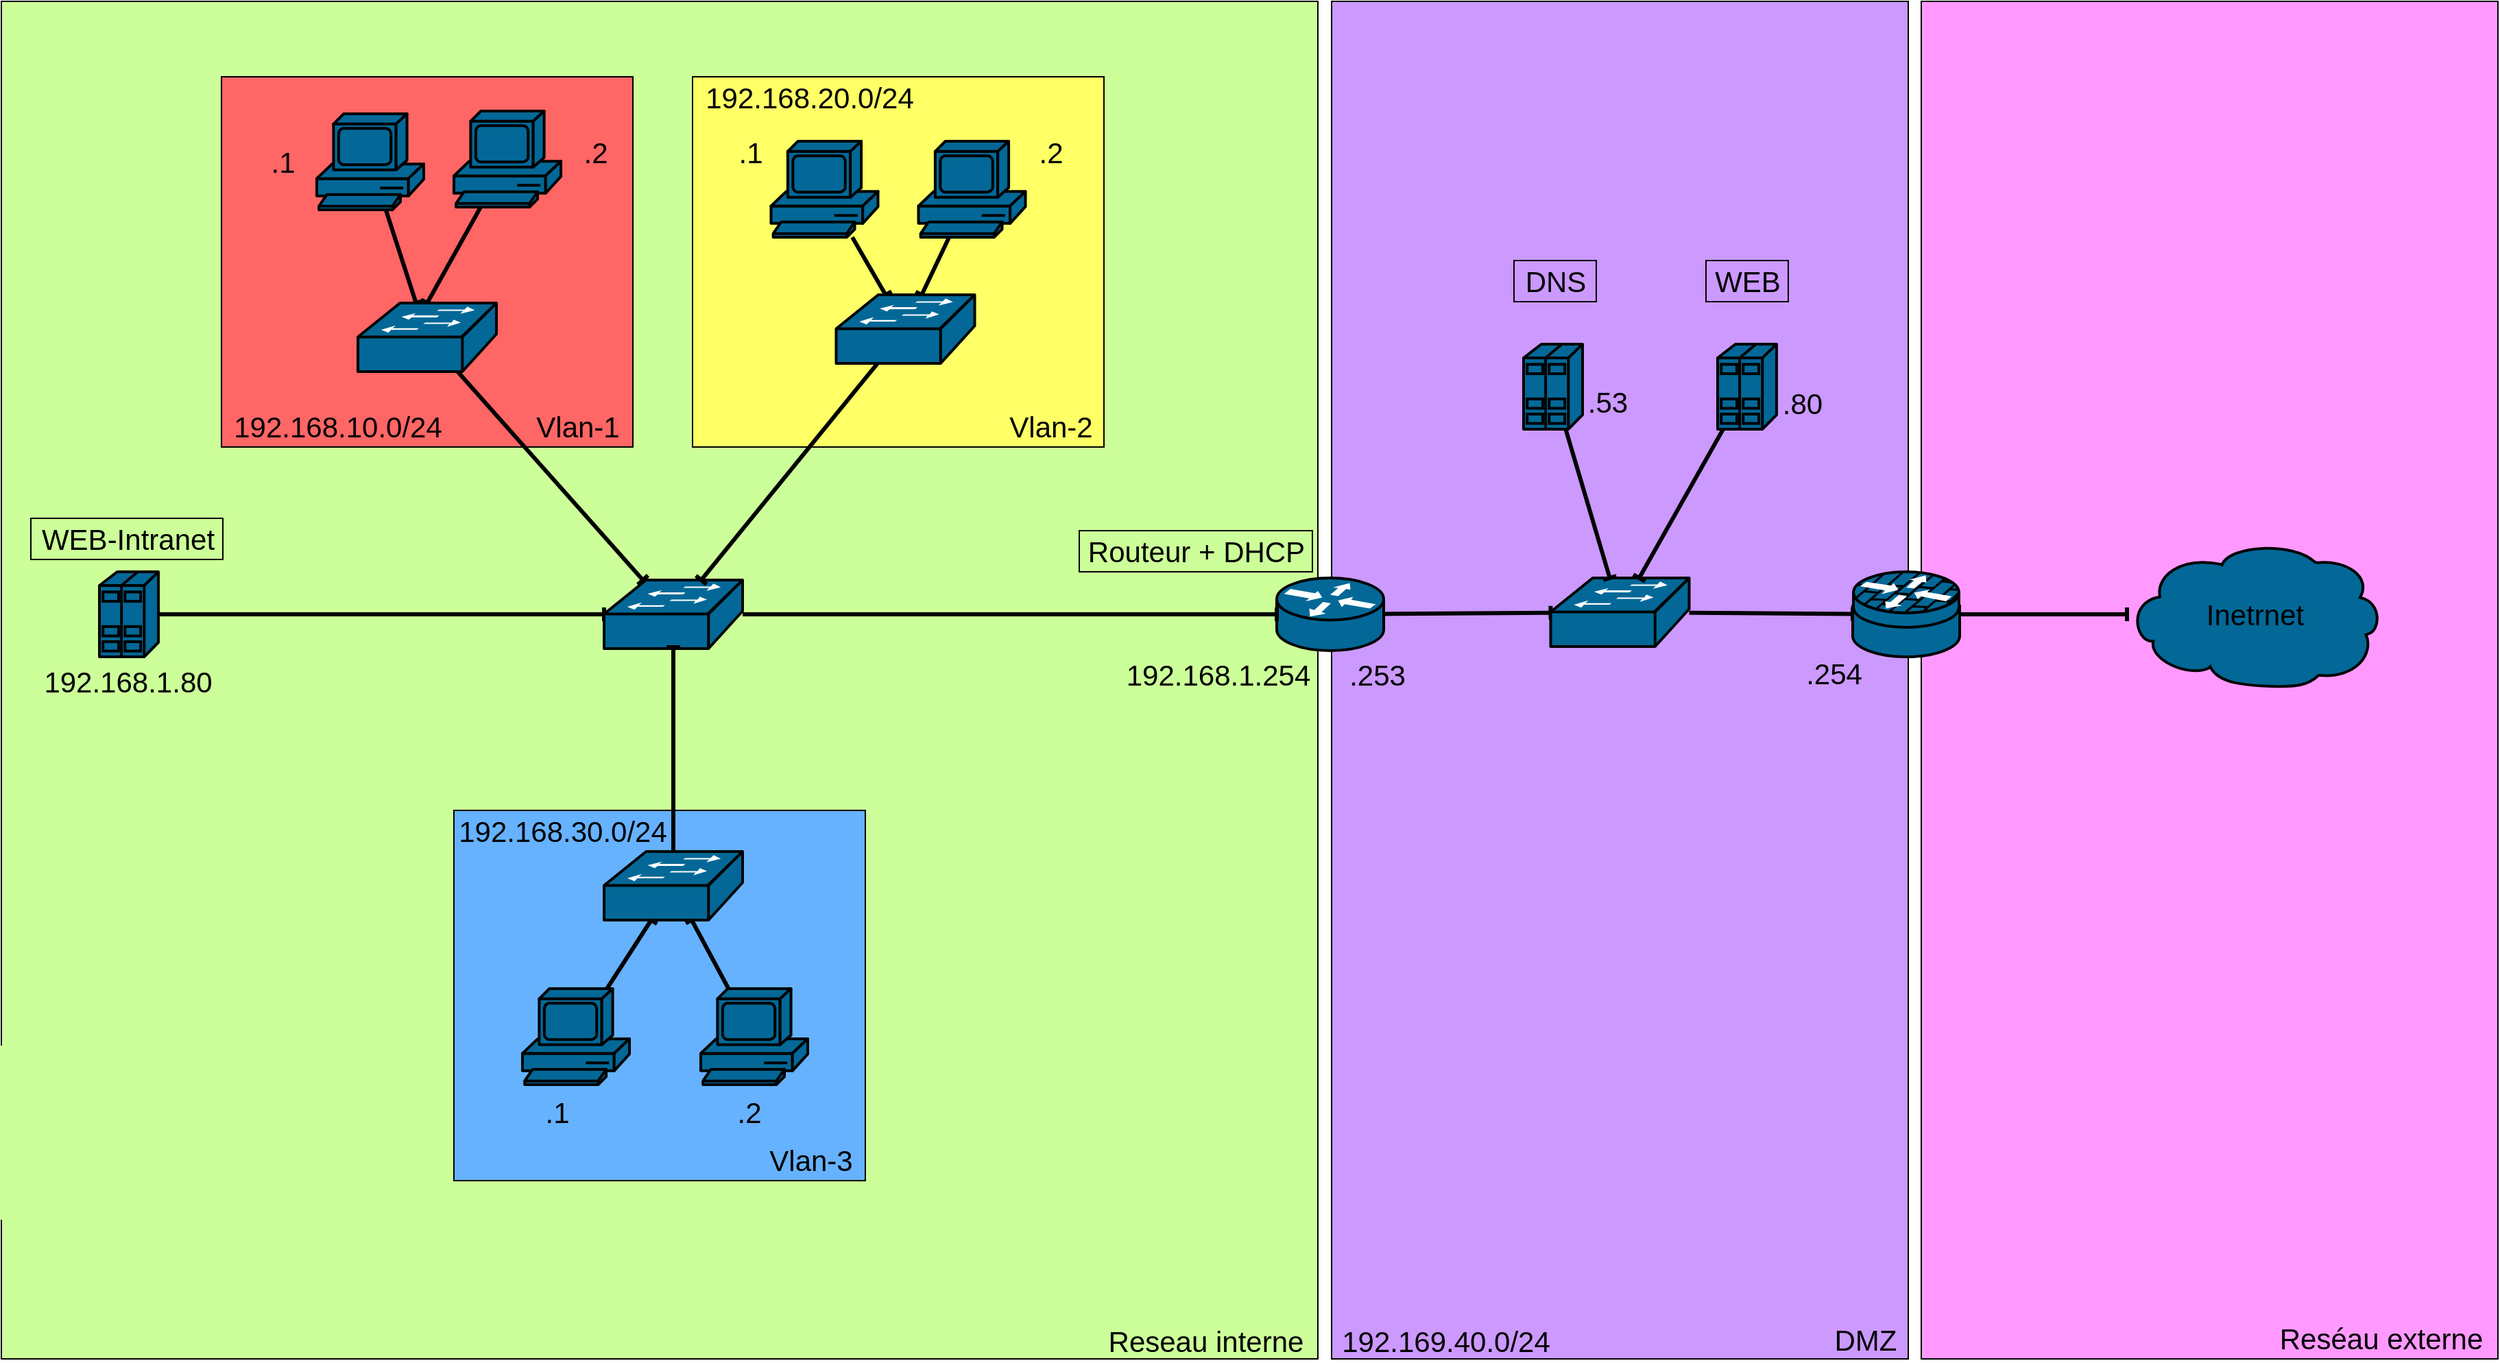 <mxfile>
    <diagram id="-jtY2hsfW_GyJ5_EmQyq" name="Page-1">
        <mxGraphModel dx="2185" dy="418" grid="1" gridSize="10" guides="1" tooltips="1" connect="1" arrows="1" fold="1" page="1" pageScale="1" pageWidth="827" pageHeight="1169" background="#ffffff" math="0" shadow="0">
            <root>
                <mxCell id="0"/>
                <mxCell id="1" parent="0"/>
                <mxCell id="69" value="" style="whiteSpace=wrap;html=1;fontColor=#000000;strokeColor=#000000;fillColor=#FF99FF;fontSize=21;" parent="1" vertex="1">
                    <mxGeometry x="970" y="80" width="420.5" height="990" as="geometry"/>
                </mxCell>
                <mxCell id="49" value="" style="whiteSpace=wrap;html=1;fontColor=#000000;strokeColor=#000000;fillColor=#CC99FF;fontSize=21;" parent="1" vertex="1">
                    <mxGeometry x="540" y="80" width="420.5" height="990" as="geometry"/>
                </mxCell>
                <mxCell id="30" value="" style="whiteSpace=wrap;html=1;fontColor=#000000;strokeColor=#000000;fillColor=#CCFF99;fontSize=21;" parent="1" vertex="1">
                    <mxGeometry x="-430" y="80" width="960" height="990" as="geometry"/>
                </mxCell>
                <mxCell id="27" value="" style="whiteSpace=wrap;html=1;fillColor=#66B2FF;strokeColor=#000000;fontSize=21;" parent="1" vertex="1">
                    <mxGeometry x="-100" y="670" width="300" height="270" as="geometry"/>
                </mxCell>
                <mxCell id="25" value="" style="whiteSpace=wrap;html=1;fillColor=#FFFF66;strokeColor=#000000;fontSize=21;" parent="1" vertex="1">
                    <mxGeometry x="74" y="135" width="300" height="270" as="geometry"/>
                </mxCell>
                <mxCell id="24" value="" style="whiteSpace=wrap;html=1;fillColor=#FF6666;strokeColor=#000000;fontSize=21;" parent="1" vertex="1">
                    <mxGeometry x="-269.5" y="135" width="300" height="270" as="geometry"/>
                </mxCell>
                <mxCell id="47" style="edgeStyle=none;html=1;fontColor=#000000;endArrow=baseDash;endFill=0;strokeColor=#000000;strokeWidth=3;fontSize=21;" parent="1" source="2" target="6" edge="1">
                    <mxGeometry relative="1" as="geometry"/>
                </mxCell>
                <mxCell id="2" value="" style="shape=mxgraph.cisco.routers.router;sketch=0;html=1;pointerEvents=1;dashed=0;fillColor=#036897;strokeColor=#000000;strokeWidth=2;verticalLabelPosition=bottom;verticalAlign=top;align=center;outlineConnect=0;fontSize=21;" parent="1" vertex="1">
                    <mxGeometry x="500" y="500.5" width="78" height="53" as="geometry"/>
                </mxCell>
                <mxCell id="44" style="edgeStyle=none;html=1;fontColor=#000000;endArrow=baseDash;endFill=0;strokeColor=#000000;strokeWidth=3;fontSize=21;" parent="1" source="4" target="5" edge="1">
                    <mxGeometry relative="1" as="geometry"/>
                </mxCell>
                <mxCell id="4" value="" style="shape=mxgraph.cisco.servers.standard_host;sketch=0;html=1;pointerEvents=1;dashed=0;fillColor=#036897;strokeColor=#000000;strokeWidth=2;verticalLabelPosition=bottom;verticalAlign=top;align=center;outlineConnect=0;fontSize=21;" parent="1" vertex="1">
                    <mxGeometry x="-358.5" y="496" width="43" height="62" as="geometry"/>
                </mxCell>
                <mxCell id="46" style="edgeStyle=none;html=1;fontColor=#000000;endArrow=baseDash;endFill=0;strokeColor=#000000;strokeWidth=3;fontSize=21;" parent="1" source="5" target="2" edge="1">
                    <mxGeometry relative="1" as="geometry"/>
                </mxCell>
                <mxCell id="5" value="" style="shape=mxgraph.cisco.switches.workgroup_switch;html=1;pointerEvents=1;dashed=0;fillColor=#036897;strokeColor=#000000;strokeWidth=2;verticalLabelPosition=bottom;verticalAlign=top;align=center;outlineConnect=0;fontSize=21;" parent="1" vertex="1">
                    <mxGeometry x="9.5" y="502" width="101" height="50" as="geometry"/>
                </mxCell>
                <mxCell id="50" style="edgeStyle=none;html=1;fontColor=#000000;endArrow=baseDash;endFill=0;strokeColor=#000000;strokeWidth=3;fontSize=21;" parent="1" source="6" target="15" edge="1">
                    <mxGeometry relative="1" as="geometry"/>
                </mxCell>
                <mxCell id="6" value="" style="shape=mxgraph.cisco.switches.workgroup_switch;html=1;pointerEvents=1;dashed=0;fillColor=#036897;strokeColor=#000000;strokeWidth=2;verticalLabelPosition=bottom;verticalAlign=top;align=center;outlineConnect=0;fontSize=21;" parent="1" vertex="1">
                    <mxGeometry x="699.75" y="500.5" width="101" height="50" as="geometry"/>
                </mxCell>
                <mxCell id="36" style="edgeStyle=none;html=1;fontColor=#000000;strokeColor=#000000;strokeWidth=3;endArrow=baseDash;endFill=0;fontSize=21;" parent="1" source="7" target="17" edge="1">
                    <mxGeometry relative="1" as="geometry"/>
                </mxCell>
                <mxCell id="7" value="" style="shape=mxgraph.cisco.computers_and_peripherals.pc;html=1;pointerEvents=1;dashed=0;fillColor=#036897;strokeColor=#000000;strokeWidth=2;verticalLabelPosition=bottom;verticalAlign=top;align=center;outlineConnect=0;fontSize=21;" parent="1" vertex="1">
                    <mxGeometry x="-200" y="162" width="78" height="70" as="geometry"/>
                </mxCell>
                <mxCell id="37" style="edgeStyle=none;html=1;entryX=0.5;entryY=0;entryDx=0;entryDy=0;entryPerimeter=0;fontColor=#000000;endArrow=baseDash;endFill=0;strokeColor=#000000;strokeWidth=3;fontSize=21;" parent="1" source="8" target="17" edge="1">
                    <mxGeometry relative="1" as="geometry"/>
                </mxCell>
                <mxCell id="8" value="" style="shape=mxgraph.cisco.computers_and_peripherals.pc;html=1;pointerEvents=1;dashed=0;fillColor=#036897;strokeColor=#000000;strokeWidth=2;verticalLabelPosition=bottom;verticalAlign=top;align=center;outlineConnect=0;fontSize=21;" parent="1" vertex="1">
                    <mxGeometry x="-100" y="160" width="78" height="70" as="geometry"/>
                </mxCell>
                <mxCell id="38" style="edgeStyle=none;html=1;fontColor=#000000;endArrow=baseDash;endFill=0;strokeColor=#000000;strokeWidth=3;fontSize=21;" parent="1" source="9" target="18" edge="1">
                    <mxGeometry relative="1" as="geometry"/>
                </mxCell>
                <mxCell id="9" value="" style="shape=mxgraph.cisco.computers_and_peripherals.pc;html=1;pointerEvents=1;dashed=0;fillColor=#036897;strokeColor=#000000;strokeWidth=2;verticalLabelPosition=bottom;verticalAlign=top;align=center;outlineConnect=0;fontSize=21;" parent="1" vertex="1">
                    <mxGeometry x="131.25" y="182" width="78" height="70" as="geometry"/>
                </mxCell>
                <mxCell id="39" style="edgeStyle=none;html=1;fontColor=#000000;endArrow=baseDash;endFill=0;strokeColor=#000000;strokeWidth=3;fontSize=21;" parent="1" source="10" target="18" edge="1">
                    <mxGeometry relative="1" as="geometry"/>
                </mxCell>
                <mxCell id="10" value="" style="shape=mxgraph.cisco.computers_and_peripherals.pc;html=1;pointerEvents=1;dashed=0;fillColor=#036897;strokeColor=#000000;strokeWidth=2;verticalLabelPosition=bottom;verticalAlign=top;align=center;outlineConnect=0;fontSize=21;" parent="1" vertex="1">
                    <mxGeometry x="238.75" y="182" width="78" height="70" as="geometry"/>
                </mxCell>
                <mxCell id="42" style="edgeStyle=none;html=1;fontColor=#000000;endArrow=baseDash;endFill=0;strokeColor=#000000;strokeWidth=3;fontSize=21;" parent="1" source="11" target="19" edge="1">
                    <mxGeometry relative="1" as="geometry"/>
                </mxCell>
                <mxCell id="11" value="" style="shape=mxgraph.cisco.computers_and_peripherals.pc;html=1;pointerEvents=1;dashed=0;fillColor=#036897;strokeColor=#000000;strokeWidth=2;verticalLabelPosition=bottom;verticalAlign=top;align=center;outlineConnect=0;fontSize=21;" parent="1" vertex="1">
                    <mxGeometry x="-50" y="800" width="78" height="70" as="geometry"/>
                </mxCell>
                <mxCell id="60" style="edgeStyle=none;html=1;fontColor=#000000;endArrow=baseDash;endFill=0;strokeColor=#000000;strokeWidth=3;fontSize=21;" parent="1" source="12" target="19" edge="1">
                    <mxGeometry relative="1" as="geometry"/>
                </mxCell>
                <mxCell id="12" value="" style="shape=mxgraph.cisco.computers_and_peripherals.pc;html=1;pointerEvents=1;dashed=0;fillColor=#036897;strokeColor=#000000;strokeWidth=2;verticalLabelPosition=bottom;verticalAlign=top;align=center;outlineConnect=0;fontSize=21;" parent="1" vertex="1">
                    <mxGeometry x="80" y="800" width="78" height="70" as="geometry"/>
                </mxCell>
                <mxCell id="51" style="edgeStyle=none;html=1;fontColor=#000000;endArrow=baseDash;endFill=0;strokeColor=#000000;strokeWidth=3;fontSize=21;" parent="1" source="13" target="6" edge="1">
                    <mxGeometry relative="1" as="geometry"/>
                </mxCell>
                <mxCell id="13" value="" style="shape=mxgraph.cisco.servers.standard_host;sketch=0;html=1;pointerEvents=1;dashed=0;fillColor=#036897;strokeColor=#000000;strokeWidth=2;verticalLabelPosition=bottom;verticalAlign=top;align=center;outlineConnect=0;fontSize=21;" parent="1" vertex="1">
                    <mxGeometry x="680" y="330" width="43" height="62" as="geometry"/>
                </mxCell>
                <mxCell id="52" style="edgeStyle=none;html=1;fontColor=#000000;endArrow=baseDash;endFill=0;strokeColor=#000000;strokeWidth=3;fontSize=21;" parent="1" source="14" target="6" edge="1">
                    <mxGeometry relative="1" as="geometry"/>
                </mxCell>
                <mxCell id="14" value="" style="shape=mxgraph.cisco.servers.standard_host;sketch=0;html=1;pointerEvents=1;dashed=0;fillColor=#036897;strokeColor=#000000;strokeWidth=2;verticalLabelPosition=bottom;verticalAlign=top;align=center;outlineConnect=0;fontSize=21;" parent="1" vertex="1">
                    <mxGeometry x="821.5" y="330" width="43" height="62" as="geometry"/>
                </mxCell>
                <mxCell id="53" style="edgeStyle=none;html=1;fontColor=#000000;endArrow=baseDash;endFill=0;strokeColor=#000000;strokeWidth=3;fontSize=21;" parent="1" source="15" target="16" edge="1">
                    <mxGeometry relative="1" as="geometry"/>
                </mxCell>
                <mxCell id="15" value="" style="shape=mxgraph.cisco.security.router_firewall;html=1;pointerEvents=1;dashed=0;fillColor=#036897;strokeColor=#000000;strokeWidth=2;verticalLabelPosition=bottom;verticalAlign=top;align=center;outlineConnect=0;fontSize=21;" parent="1" vertex="1">
                    <mxGeometry x="920" y="496" width="78" height="62" as="geometry"/>
                </mxCell>
                <mxCell id="16" value="" style="shape=mxgraph.cisco.storage.cloud;html=1;pointerEvents=1;dashed=0;fillColor=#036897;strokeColor=#000000;strokeWidth=2;verticalLabelPosition=bottom;verticalAlign=top;align=center;outlineConnect=0;fontSize=21;" parent="1" vertex="1">
                    <mxGeometry x="1120" y="474" width="186" height="106" as="geometry"/>
                </mxCell>
                <mxCell id="40" style="edgeStyle=none;html=1;fontColor=#000000;endArrow=baseDash;endFill=0;strokeColor=#000000;strokeWidth=3;fontSize=21;" parent="1" source="17" target="5" edge="1">
                    <mxGeometry relative="1" as="geometry">
                        <Array as="points"/>
                    </mxGeometry>
                </mxCell>
                <mxCell id="17" value="" style="shape=mxgraph.cisco.switches.workgroup_switch;html=1;pointerEvents=1;dashed=0;fillColor=#036897;strokeColor=#000000;strokeWidth=2;verticalLabelPosition=bottom;verticalAlign=top;align=center;outlineConnect=0;fontSize=21;" parent="1" vertex="1">
                    <mxGeometry x="-170" y="300" width="101" height="50" as="geometry"/>
                </mxCell>
                <mxCell id="45" style="edgeStyle=none;html=1;fontColor=#000000;endArrow=baseDash;endFill=0;strokeColor=#000000;strokeWidth=3;fontSize=21;" parent="1" source="18" target="5" edge="1">
                    <mxGeometry relative="1" as="geometry">
                        <Array as="points"/>
                    </mxGeometry>
                </mxCell>
                <mxCell id="18" value="" style="shape=mxgraph.cisco.switches.workgroup_switch;html=1;pointerEvents=1;dashed=0;fillColor=#036897;strokeColor=#000000;strokeWidth=2;verticalLabelPosition=bottom;verticalAlign=top;align=center;outlineConnect=0;fontSize=21;" parent="1" vertex="1">
                    <mxGeometry x="178.75" y="294" width="101" height="50" as="geometry"/>
                </mxCell>
                <mxCell id="41" style="edgeStyle=none;html=1;entryX=0.5;entryY=0.98;entryDx=0;entryDy=0;entryPerimeter=0;fontColor=#000000;endArrow=baseDash;endFill=0;strokeColor=#000000;strokeWidth=3;fontSize=21;" parent="1" source="19" target="5" edge="1">
                    <mxGeometry relative="1" as="geometry"/>
                </mxCell>
                <mxCell id="19" value="" style="shape=mxgraph.cisco.switches.workgroup_switch;html=1;pointerEvents=1;dashed=0;fillColor=#036897;strokeColor=#000000;strokeWidth=2;verticalLabelPosition=bottom;verticalAlign=top;align=center;outlineConnect=0;fontSize=21;" parent="1" vertex="1">
                    <mxGeometry x="9.5" y="700" width="101" height="50" as="geometry"/>
                </mxCell>
                <mxCell id="20" value="DNS" style="text;html=1;resizable=0;autosize=1;align=center;verticalAlign=middle;points=[];fillColor=none;strokeColor=#000000;rounded=0;fontColor=#000000;fontSize=21;" parent="1" vertex="1">
                    <mxGeometry x="673" y="269" width="60" height="30" as="geometry"/>
                </mxCell>
                <mxCell id="21" value="WEB" style="text;html=1;resizable=0;autosize=1;align=center;verticalAlign=middle;points=[];fillColor=none;strokeColor=#000000;rounded=0;fontColor=#000000;fontSize=21;" parent="1" vertex="1">
                    <mxGeometry x="813" y="269" width="60" height="30" as="geometry"/>
                </mxCell>
                <mxCell id="22" value="WEB-Intranet" style="text;html=1;resizable=0;autosize=1;align=center;verticalAlign=middle;points=[];fillColor=none;strokeColor=#000000;rounded=0;fontColor=#000000;fontSize=21;" parent="1" vertex="1">
                    <mxGeometry x="-408.5" y="457" width="140" height="30" as="geometry"/>
                </mxCell>
                <mxCell id="23" value="Routeur + DHCP" style="text;html=1;resizable=0;autosize=1;align=center;verticalAlign=middle;points=[];fillColor=none;strokeColor=#000000;rounded=0;fontColor=#000000;fontSize=21;" parent="1" vertex="1">
                    <mxGeometry x="356" y="466" width="170" height="30" as="geometry"/>
                </mxCell>
                <mxCell id="31" value="Vlan-1" style="text;html=1;resizable=0;autosize=1;align=center;verticalAlign=middle;points=[];fillColor=none;strokeColor=none;rounded=0;fontColor=#000000;fontSize=21;" parent="1" vertex="1">
                    <mxGeometry x="-50" y="375" width="80" height="30" as="geometry"/>
                </mxCell>
                <mxCell id="32" value="Vlan-2" style="text;html=1;resizable=0;autosize=1;align=center;verticalAlign=middle;points=[];fillColor=none;strokeColor=none;rounded=0;fontColor=#000000;fontSize=21;" parent="1" vertex="1">
                    <mxGeometry x="295" y="375" width="80" height="30" as="geometry"/>
                </mxCell>
                <mxCell id="33" value="Vlan-3" style="text;html=1;resizable=0;autosize=1;align=center;verticalAlign=middle;points=[];fillColor=none;strokeColor=none;rounded=0;fontColor=#000000;fontSize=21;" parent="1" vertex="1">
                    <mxGeometry x="120" y="910" width="80" height="30" as="geometry"/>
                </mxCell>
                <mxCell id="48" value="Reseau interne" style="text;html=1;resizable=0;autosize=1;align=center;verticalAlign=middle;points=[];fillColor=none;strokeColor=none;rounded=0;fontColor=#000000;fontSize=21;" parent="1" vertex="1">
                    <mxGeometry x="368" y="1042" width="160" height="30" as="geometry"/>
                </mxCell>
                <mxCell id="54" value="192.168.10.0/24" style="text;html=1;resizable=0;autosize=1;align=center;verticalAlign=middle;points=[];fillColor=none;strokeColor=none;rounded=0;fontColor=#000000;fontSize=21;" parent="1" vertex="1">
                    <mxGeometry x="-270" y="375" width="170" height="30" as="geometry"/>
                </mxCell>
                <mxCell id="55" value="192.168.20.0/24" style="text;html=1;resizable=0;autosize=1;align=center;verticalAlign=middle;points=[];fillColor=none;strokeColor=none;rounded=0;fontColor=#000000;fontSize=21;" parent="1" vertex="1">
                    <mxGeometry x="74" y="135" width="170" height="30" as="geometry"/>
                </mxCell>
                <mxCell id="56" value="192.168.30.0/24" style="text;html=1;resizable=0;autosize=1;align=center;verticalAlign=middle;points=[];fillColor=none;strokeColor=none;rounded=0;fontColor=#000000;fontSize=21;" parent="1" vertex="1">
                    <mxGeometry x="-106" y="670" width="170" height="30" as="geometry"/>
                </mxCell>
                <mxCell id="57" value="192.168.1.80" style="text;html=1;resizable=0;autosize=1;align=center;verticalAlign=middle;points=[];fillColor=none;strokeColor=none;rounded=0;fontColor=#000000;fontSize=21;" parent="1" vertex="1">
                    <mxGeometry x="-408.5" y="561" width="140" height="30" as="geometry"/>
                </mxCell>
                <mxCell id="58" value="192.168.1.254" style="text;html=1;resizable=0;autosize=1;align=center;verticalAlign=middle;points=[];fillColor=none;strokeColor=none;rounded=0;fontColor=#000000;fontSize=21;" parent="1" vertex="1">
                    <mxGeometry x="382" y="556" width="150" height="30" as="geometry"/>
                </mxCell>
                <mxCell id="61" value=".1" style="text;html=1;resizable=0;autosize=1;align=center;verticalAlign=middle;points=[];fillColor=none;strokeColor=none;rounded=0;fontSize=21;fontColor=#000000;" parent="1" vertex="1">
                    <mxGeometry x="101.25" y="175" width="30" height="30" as="geometry"/>
                </mxCell>
                <mxCell id="62" value=".1" style="text;html=1;resizable=0;autosize=1;align=center;verticalAlign=middle;points=[];fillColor=none;strokeColor=none;rounded=0;fontSize=21;fontColor=#000000;" parent="1" vertex="1">
                    <mxGeometry x="-240" y="182" width="30" height="30" as="geometry"/>
                </mxCell>
                <mxCell id="63" value=".1" style="text;html=1;resizable=0;autosize=1;align=center;verticalAlign=middle;points=[];fillColor=none;strokeColor=none;rounded=0;fontSize=21;fontColor=#000000;" parent="1" vertex="1">
                    <mxGeometry x="-40" y="875" width="30" height="30" as="geometry"/>
                </mxCell>
                <mxCell id="64" value=".2" style="text;html=1;resizable=0;autosize=1;align=center;verticalAlign=middle;points=[];fillColor=none;strokeColor=none;rounded=0;fontSize=21;fontColor=#000000;" parent="1" vertex="1">
                    <mxGeometry x="320" y="175" width="30" height="30" as="geometry"/>
                </mxCell>
                <mxCell id="65" value=".2" style="text;html=1;resizable=0;autosize=1;align=center;verticalAlign=middle;points=[];fillColor=none;strokeColor=none;rounded=0;fontSize=21;fontColor=#000000;" parent="1" vertex="1">
                    <mxGeometry x="100" y="875" width="30" height="30" as="geometry"/>
                </mxCell>
                <mxCell id="66" value=".2" style="text;html=1;resizable=0;autosize=1;align=center;verticalAlign=middle;points=[];fillColor=none;strokeColor=none;rounded=0;fontSize=21;fontColor=#000000;" parent="1" vertex="1">
                    <mxGeometry x="-12" y="175" width="30" height="30" as="geometry"/>
                </mxCell>
                <mxCell id="67" value="DMZ" style="text;html=1;resizable=0;autosize=1;align=center;verticalAlign=middle;points=[];fillColor=none;strokeColor=none;rounded=0;fontColor=#000000;fontSize=21;" parent="1" vertex="1">
                    <mxGeometry x="898.5" y="1041" width="60" height="30" as="geometry"/>
                </mxCell>
                <mxCell id="68" value="192.169.40.0/24" style="text;html=1;resizable=0;autosize=1;align=center;verticalAlign=middle;points=[];fillColor=none;strokeColor=none;rounded=0;fontColor=#000000;fontSize=21;" parent="1" vertex="1">
                    <mxGeometry x="538" y="1042" width="170" height="30" as="geometry"/>
                </mxCell>
                <mxCell id="70" value="Reséau externe" style="text;html=1;resizable=0;autosize=1;align=center;verticalAlign=middle;points=[];fillColor=none;strokeColor=none;rounded=0;fontColor=#000000;fontSize=21;" parent="1" vertex="1">
                    <mxGeometry x="1224.5" y="1040" width="160" height="30" as="geometry"/>
                </mxCell>
                <mxCell id="71" value=".253" style="text;html=1;resizable=0;autosize=1;align=center;verticalAlign=middle;points=[];fillColor=none;strokeColor=none;rounded=0;fontSize=21;fontColor=#000000;" parent="1" vertex="1">
                    <mxGeometry x="543" y="556" width="60" height="30" as="geometry"/>
                </mxCell>
                <mxCell id="72" value=".254" style="text;html=1;resizable=0;autosize=1;align=center;verticalAlign=middle;points=[];fillColor=none;strokeColor=none;rounded=0;fontSize=21;fontColor=#000000;" parent="1" vertex="1">
                    <mxGeometry x="875.5" y="555" width="60" height="30" as="geometry"/>
                </mxCell>
                <mxCell id="73" value="Inetrnet" style="text;html=1;resizable=0;autosize=1;align=center;verticalAlign=middle;points=[];fillColor=none;strokeColor=none;rounded=0;fontSize=21;fontColor=#000000;" parent="1" vertex="1">
                    <mxGeometry x="1168" y="512" width="90" height="30" as="geometry"/>
                </mxCell>
                <mxCell id="74" value=".53" style="text;html=1;resizable=0;autosize=1;align=center;verticalAlign=middle;points=[];fillColor=none;strokeColor=none;rounded=0;fontSize=21;fontColor=#000000;" parent="1" vertex="1">
                    <mxGeometry x="721.25" y="357" width="40" height="30" as="geometry"/>
                </mxCell>
                <mxCell id="75" value=".80" style="text;html=1;resizable=0;autosize=1;align=center;verticalAlign=middle;points=[];fillColor=none;strokeColor=none;rounded=0;fontSize=21;fontColor=#000000;" parent="1" vertex="1">
                    <mxGeometry x="863" y="358" width="40" height="30" as="geometry"/>
                </mxCell>
            </root>
        </mxGraphModel>
    </diagram>
</mxfile>